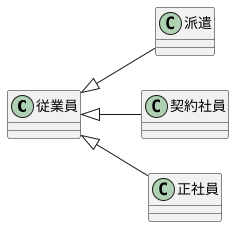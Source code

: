 @startuml
left to right direction
class 従業員 {}
class 派遣 {}
class 契約社員 {}
class 正社員 {}


従業員 <|-- 派遣
従業員 <|-- 正社員
従業員 <|-- 契約社員
